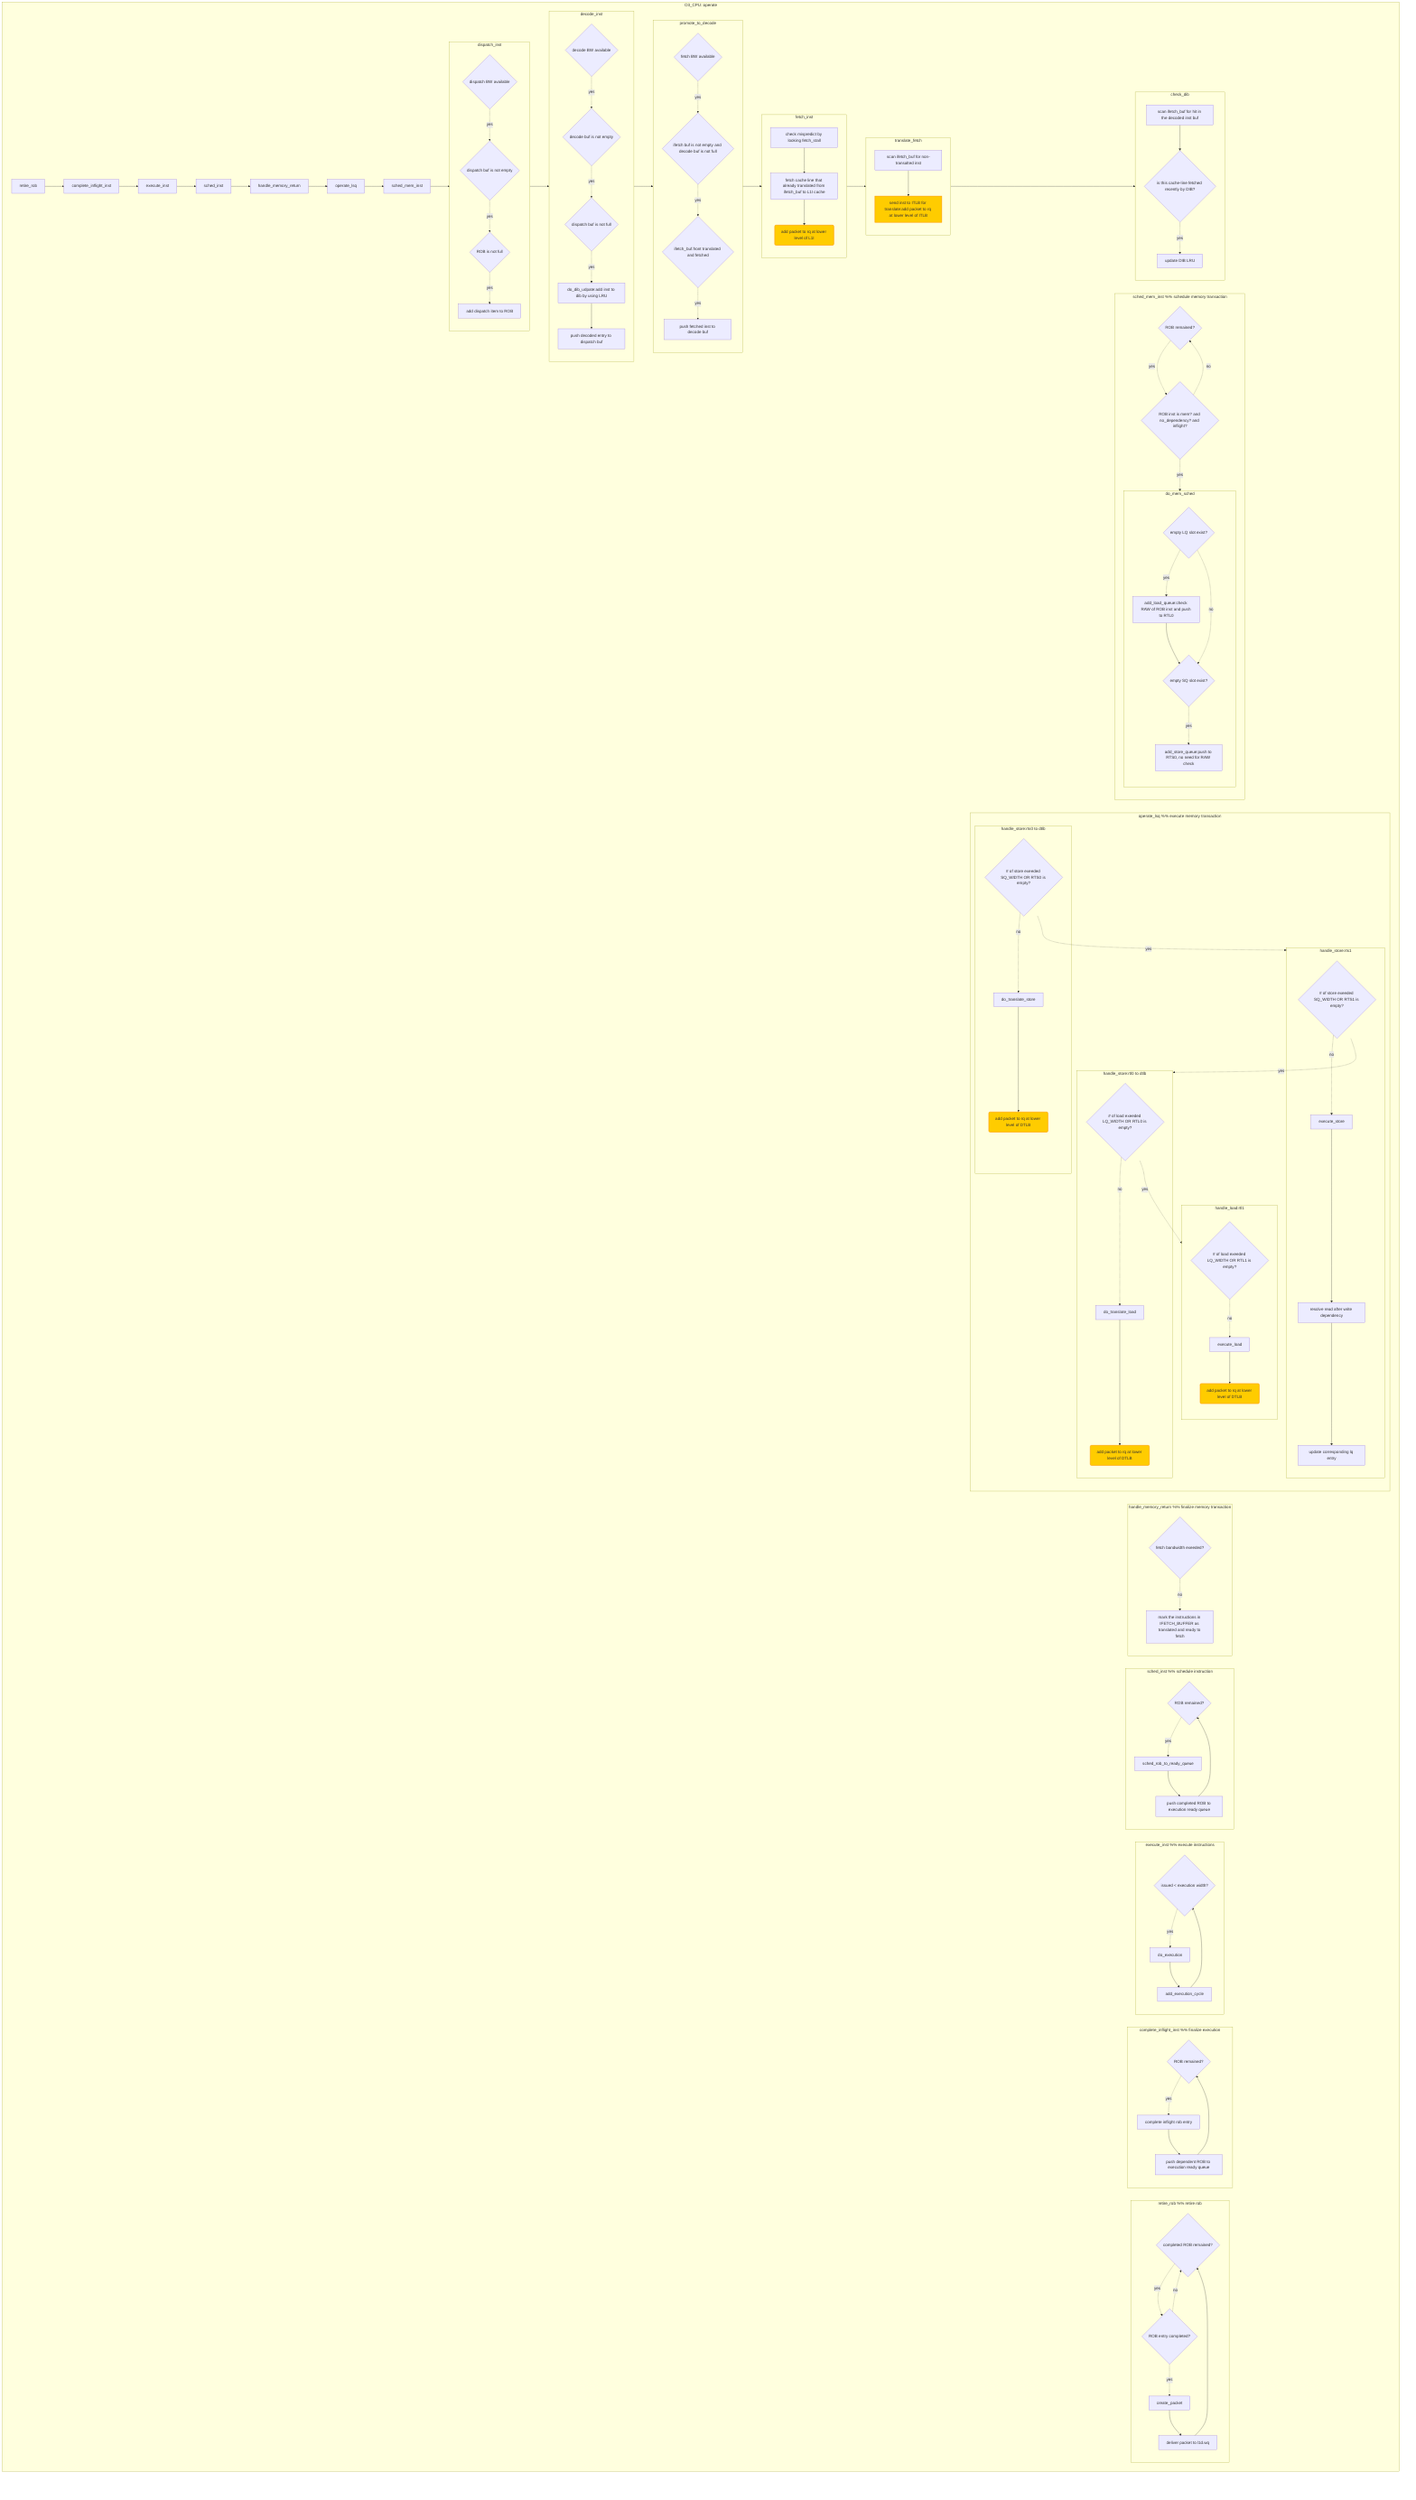 graph TD
    classDef highlight fill:#ffcc00,stroke:#ff9900,stroke-width:2px;
    subgraph O3_CPU::operate
        subgraph retire_rob %% retire rob
            check_completed_rob{completed ROB remained?} -.-> 
            |yes|retire_rob_check_dest{ROB entry completed?} -.->
            |yes|create_packet -->
            deliver_packet[deliver packet to l1d.wq] -->
            check_completed_rob
            retire_rob_check_dest -.-> |no|check_completed_rob
        end
        subgraph complete_inflight_inst %% finalize execution
            complete_inflight_inst_check_rob{ROB remained?} -.->
            |yes|complete_exe[complete inflight rob entry] -->
            complete_inflight_inst_push_to_ready[push dependent ROB to execution ready queue]
            --> complete_inflight_inst_check_rob
        end
        subgraph execute_inst %% execute instructions
            check_ready_queue{issued < execution width?} -.->
            |yes|do_execution -->
            add_execution_cycle --> check_ready_queue
        end
        subgraph sched_inst %% schedule instruction
            sched_inst_check_rob{ROB remained?} -.->
            |yes|sched_rob_to_ready_queue -->
            sched_inst_push_to_ready[push completed ROB to execution ready queue] -->
            sched_inst_check_rob
        end
        subgraph handle_memory_return %% finalize memory transaction
            check_bw{fetch bandwidth exeeded?} -.->
            |no|marK_inst[mark the instructions in IFETCH_BUFFER as translated and ready to fetch]
        end
        subgraph operate_lsq %% execute memory transaction
            subgraph operate_lsq_handle_store1[handle_store:rts0 to dtlb]
                check_sq_width_rts0{# of store exeeded SQ_WIDTH OR RTS0 is empty?} -.->
                |no|do_translate_store -->
                operate_lsq_handle_store_add_rq(add packet to rq at lower level of DTLB)
            end
           subgraph operate_lsq_handle_store2[handle_store:rts1]
                check_sq_width_rts1{# of store exeeded SQ_WIDTH OR RTS1 is empty?} -.->
                |no|execute_store --> resolve_raw[resolve read after write dependency]
                resolve_raw --> update_lq[update corresponding lq entry]
           end
           subgraph operate_lsq_handle_load1[handle_store:rtl0 to dtlb]
                check_sq_width_rtl0{# of load exeeded LQ_WIDTH OR RTL0 is empty?} -.->
                |no|do_translate_load -->
                operate_lsq_handle_load_add_rq1(add packet to rq at lower level of DTLB)
           end
           subgraph operate_lsq_handle_load2[handle_load:rtl1]
                check_sq_width_rtl1{# of load exeeded LQ_WIDTH OR RTL1 is empty?} -.->
                |no|execute_load --> operate_lsq_handle_load_add_rq2(add packet to rq at lower level of DTLB)
           end
           check_sq_width_rts0 -.->|yes|operate_lsq_handle_store2
           check_sq_width_rts1 -.->|yes|operate_lsq_handle_load1
           check_sq_width_rtl0 -.->|yes|operate_lsq_handle_load2
        end
        subgraph sched_mem_inst %% schedule memory transaction
            sched_mem_inst_check_rob{ROB remained?} -.->
            |yes|check_inst_is_mem{ROB inst is mem? and no_dependency? and inflight?}
            subgraph do_mem_sched
                check_lq_empty_slot{empty LQ slot exist?}
                add_load_queue[add_load_queue:check RAW of ROB inst and push to RTL0]                    
                check_sq_empty_slot{empty SQ slot exist?}
                add_store_queue[add_store_queue:push to RTS0, no need for RAW check]
            end
            check_inst_is_mem -.-> |no|sched_mem_inst_check_rob
            check_inst_is_mem -.-> |yes|do_mem_sched
            check_lq_empty_slot -.-> |yes|add_load_queue
            add_load_queue --> check_sq_empty_slot
            check_lq_empty_slot -.-> |no|check_sq_empty_slot
            check_sq_empty_slot -.-> |yes|add_store_queue
        end
        subgraph dispatch_inst
            check_dispatch_bw{dispatch BW available} -.->
            |yes|check_dispatch_buf{dispatch buf is not empty} -.->
            |yes|check_rob_full{ROB is not full} -.->
            |yes|add_to_rob[add dispatch item to ROB]
        end
        subgraph decode_inst
            check_decode_bw{decode BW available} -.->
            |yes|check_decode_buf{decode buf is not empty} -.->
            |yes|check_dispatch_full{dispatch buf is not full} -.->
            |yes|do_dib_update[do_dib_udpate:add inst to dib by using LRU] -->
            push_to_dispatch_buf[push decoded entry to dispatch buf]
        end
        subgraph promote_to_decode
            check_fetch_bw{fetch BW available} -.->
            |yes|check_fetch_buf{ifetch buf is not empty and decode buf is not full} -.->
            |yes|check_fetch_front{ifetch_buf.front translated and fetched} -.->
            |yes|push_to_decode_buf[push fetched inst to decode buf]
        end
        subgraph fetch_inst
            mispredict_penalty[check mispredict by looking fetch_stall] -->
            fetch_cache_line[fetch cache line that already translated from ifetch_buf to L1I cache] -->
            fetch_inst_add_rq(add packet to rq at lower level of L1I)
        end
        subgraph translate_fetch
            check_translation[scan ifetch_buf for non-transalted inst] -->
            do_translate_fetch[send inst to ITLB for translate:add packet to rq at lower level of ITLB]
        end
        subgraph check_dib
            check_hit_int_decode_buf[scan ifetch_buf for hit in the decoded inst buf] -->
            check_dib_hit{is this cache-line fetched recently by DIB?} -.->
            |yes|update_dib_lru[update DIB LRU]
        end

        retire_rob -->
        complete_inflight_inst -->
        execute_inst -->
        sched_inst -->
        handle_memory_return -->
        operate_lsq -->
        sched_mem_inst -->
        dispatch_inst -->
        decode_inst -->
        promote_to_decode -->
        fetch_inst -->
        translate_fetch -->
        check_dib

        class operate_lsq_handle_store_add_rq,operate_lsq_handle_load_add_rq1,operate_lsq_handle_load_add_rq2,fetch_inst_add_rq,do_translate_fetch highlight
    end